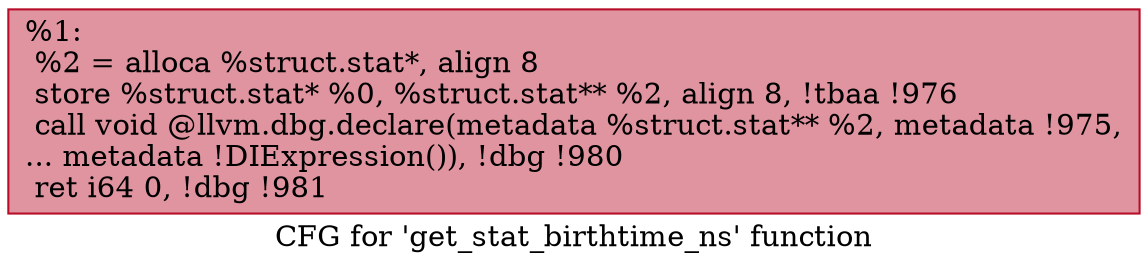 digraph "CFG for 'get_stat_birthtime_ns' function" {
	label="CFG for 'get_stat_birthtime_ns' function";

	Node0x12bcc80 [shape=record,color="#b70d28ff", style=filled, fillcolor="#b70d2870",label="{%1:\l  %2 = alloca %struct.stat*, align 8\l  store %struct.stat* %0, %struct.stat** %2, align 8, !tbaa !976\l  call void @llvm.dbg.declare(metadata %struct.stat** %2, metadata !975,\l... metadata !DIExpression()), !dbg !980\l  ret i64 0, !dbg !981\l}"];
}
